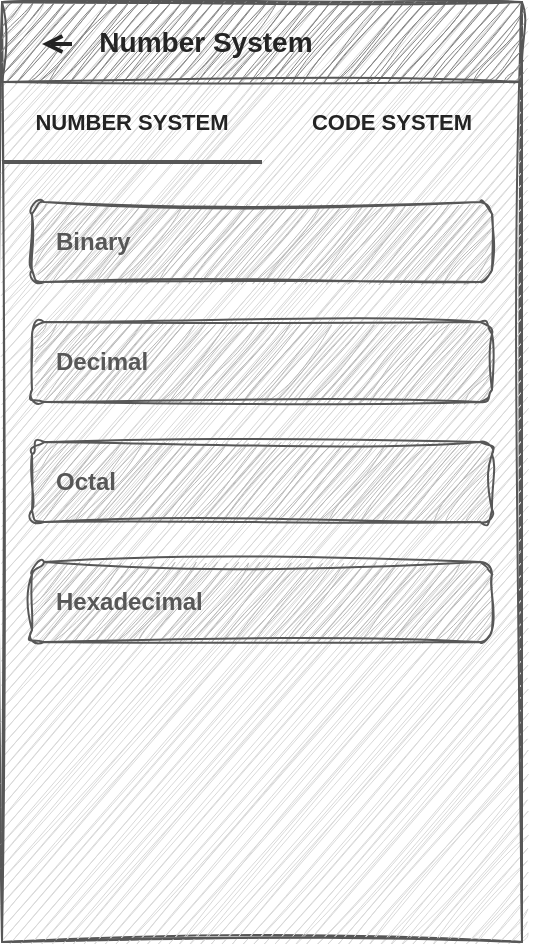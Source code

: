 <mxfile version="21.2.1" type="github" pages="2">
  <diagram name="Menu Sistem Bilangan" id="8Sdu3CaVHwmh0B_RyVHV">
    <mxGraphModel dx="696" dy="477" grid="1" gridSize="10" guides="1" tooltips="1" connect="1" arrows="1" fold="1" page="1" pageScale="1" pageWidth="850" pageHeight="1100" math="0" shadow="0">
      <root>
        <mxCell id="0" />
        <mxCell id="1" parent="0" />
        <mxCell id="fseP44p9Y4bNyg0MOE2b-1" value="" style="group" vertex="1" connectable="0" parent="1">
          <mxGeometry x="230" y="110" width="270" height="470" as="geometry" />
        </mxCell>
        <mxCell id="fseP44p9Y4bNyg0MOE2b-2" value="" style="group" vertex="1" connectable="0" parent="fseP44p9Y4bNyg0MOE2b-1">
          <mxGeometry width="270" height="470" as="geometry" />
        </mxCell>
        <mxCell id="fseP44p9Y4bNyg0MOE2b-3" value="" style="rounded=0;whiteSpace=wrap;html=1;sketch=1;curveFitting=1;jiggle=2;fillColor=default;strokeColor=#575757;" vertex="1" parent="fseP44p9Y4bNyg0MOE2b-2">
          <mxGeometry width="260" height="470" as="geometry" />
        </mxCell>
        <mxCell id="fseP44p9Y4bNyg0MOE2b-4" value="" style="rounded=0;whiteSpace=wrap;html=1;fillColor=#D9D9D9;strokeColor=#575757;sketch=1;curveFitting=1;jiggle=2;" vertex="1" parent="fseP44p9Y4bNyg0MOE2b-2">
          <mxGeometry width="260" height="470" as="geometry" />
        </mxCell>
        <mxCell id="fseP44p9Y4bNyg0MOE2b-5" value="&amp;nbsp; &amp;nbsp; &amp;nbsp; &amp;nbsp; &amp;nbsp; &amp;nbsp; Number System" style="text;strokeColor=#575757;align=left;fillColor=#878787;html=1;verticalAlign=middle;whiteSpace=wrap;rounded=0;fontStyle=1;fontSize=14;shadow=0;sketch=1;curveFitting=1;jiggle=2;fontFamily=Helvetica;fontColor=#242424;" vertex="1" parent="fseP44p9Y4bNyg0MOE2b-2">
          <mxGeometry width="260" height="40" as="geometry" />
        </mxCell>
        <mxCell id="qQuTkTbhz4GaVvSLLG15-2" value="" style="edgeStyle=none;orthogonalLoop=1;jettySize=auto;html=1;rounded=1;strokeWidth=2;endArrow=open;endFill=0;strokeColor=#242424;" edge="1" parent="fseP44p9Y4bNyg0MOE2b-2">
          <mxGeometry width="80" relative="1" as="geometry">
            <mxPoint x="35" y="21" as="sourcePoint" />
            <mxPoint x="20" y="21" as="targetPoint" />
            <Array as="points" />
          </mxGeometry>
        </mxCell>
        <mxCell id="qQuTkTbhz4GaVvSLLG15-3" value="NUMBER SYSTEM" style="text;strokeColor=none;align=center;fillColor=none;html=1;verticalAlign=middle;whiteSpace=wrap;rounded=0;fontStyle=1;fontSize=11;shadow=0;sketch=1;curveFitting=1;jiggle=2;fontFamily=Helvetica;fontColor=#242424;" vertex="1" parent="fseP44p9Y4bNyg0MOE2b-2">
          <mxGeometry y="40" width="130" height="40" as="geometry" />
        </mxCell>
        <mxCell id="qQuTkTbhz4GaVvSLLG15-4" value="CODE SYSTEM" style="text;strokeColor=none;align=center;fillColor=none;html=1;verticalAlign=middle;whiteSpace=wrap;rounded=0;fontStyle=1;fontSize=11;shadow=0;sketch=1;curveFitting=1;jiggle=2;fontFamily=Helvetica;fontColor=#242424;" vertex="1" parent="fseP44p9Y4bNyg0MOE2b-2">
          <mxGeometry x="130" y="40" width="130" height="40" as="geometry" />
        </mxCell>
        <mxCell id="qQuTkTbhz4GaVvSLLG15-5" value="" style="edgeStyle=none;orthogonalLoop=1;jettySize=auto;html=1;rounded=0;exitX=0;exitY=1;exitDx=0;exitDy=0;entryX=0;entryY=1;entryDx=0;entryDy=0;endArrow=none;endFill=0;strokeWidth=2;strokeColor=#575757;" edge="1" parent="fseP44p9Y4bNyg0MOE2b-2" source="qQuTkTbhz4GaVvSLLG15-3" target="qQuTkTbhz4GaVvSLLG15-4">
          <mxGeometry width="80" relative="1" as="geometry">
            <mxPoint x="30" y="80" as="sourcePoint" />
            <mxPoint x="110" y="80" as="targetPoint" />
            <Array as="points" />
          </mxGeometry>
        </mxCell>
        <mxCell id="qQuTkTbhz4GaVvSLLG15-6" value="&amp;nbsp; &amp;nbsp;Binary" style="text;strokeColor=#575757;align=left;fillColor=#BABABA;html=1;verticalAlign=middle;whiteSpace=wrap;rounded=1;fontStyle=1;fontSize=12;shadow=0;sketch=1;curveFitting=1;jiggle=2;fontFamily=Helvetica;fontColor=#575757;" vertex="1" parent="fseP44p9Y4bNyg0MOE2b-2">
          <mxGeometry x="15" y="100" width="230" height="40" as="geometry" />
        </mxCell>
        <mxCell id="qQuTkTbhz4GaVvSLLG15-7" value="&amp;nbsp; &amp;nbsp;Decimal" style="text;strokeColor=#575757;align=left;fillColor=#BABABA;html=1;verticalAlign=middle;whiteSpace=wrap;rounded=1;fontStyle=1;fontSize=12;shadow=0;sketch=1;curveFitting=1;jiggle=2;fontFamily=Helvetica;fontColor=#575757;" vertex="1" parent="fseP44p9Y4bNyg0MOE2b-2">
          <mxGeometry x="15" y="160" width="230" height="40" as="geometry" />
        </mxCell>
        <mxCell id="qQuTkTbhz4GaVvSLLG15-8" value="&amp;nbsp; &amp;nbsp;Octal" style="text;strokeColor=#575757;align=left;fillColor=#BABABA;html=1;verticalAlign=middle;whiteSpace=wrap;rounded=1;fontStyle=1;fontSize=12;shadow=0;sketch=1;curveFitting=1;jiggle=2;fontFamily=Helvetica;fontColor=#575757;" vertex="1" parent="fseP44p9Y4bNyg0MOE2b-2">
          <mxGeometry x="15" y="220" width="230" height="40" as="geometry" />
        </mxCell>
        <mxCell id="qQuTkTbhz4GaVvSLLG15-9" value="&amp;nbsp; &amp;nbsp;Hexadecimal" style="text;strokeColor=#575757;align=left;fillColor=#BABABA;html=1;verticalAlign=middle;whiteSpace=wrap;rounded=1;fontStyle=1;fontSize=12;shadow=0;sketch=1;curveFitting=1;jiggle=2;fontFamily=Helvetica;fontColor=#575757;" vertex="1" parent="fseP44p9Y4bNyg0MOE2b-2">
          <mxGeometry x="15" y="280" width="230" height="40" as="geometry" />
        </mxCell>
      </root>
    </mxGraphModel>
  </diagram>
  <diagram id="jozBAz7hakj1wvRm5_Y_" name="Menu Sistem Kode">
    <mxGraphModel dx="819" dy="561" grid="1" gridSize="10" guides="1" tooltips="1" connect="1" arrows="1" fold="1" page="1" pageScale="1" pageWidth="850" pageHeight="1100" math="0" shadow="0">
      <root>
        <mxCell id="0" />
        <mxCell id="1" parent="0" />
        <mxCell id="8F1-cOlWAN46VmjmfOwi-1" value="" style="group;fontColor=#575757;" vertex="1" connectable="0" parent="1">
          <mxGeometry x="230" y="110" width="270" height="470" as="geometry" />
        </mxCell>
        <mxCell id="8F1-cOlWAN46VmjmfOwi-2" value="" style="group" vertex="1" connectable="0" parent="8F1-cOlWAN46VmjmfOwi-1">
          <mxGeometry width="270" height="470" as="geometry" />
        </mxCell>
        <mxCell id="8F1-cOlWAN46VmjmfOwi-3" value="" style="rounded=0;whiteSpace=wrap;html=1;sketch=1;curveFitting=1;jiggle=2;fillColor=default;strokeColor=#575757;" vertex="1" parent="8F1-cOlWAN46VmjmfOwi-2">
          <mxGeometry width="260" height="470" as="geometry" />
        </mxCell>
        <mxCell id="8F1-cOlWAN46VmjmfOwi-4" value="" style="rounded=0;whiteSpace=wrap;html=1;fillColor=#D9D9D9;strokeColor=#575757;sketch=1;curveFitting=1;jiggle=2;" vertex="1" parent="8F1-cOlWAN46VmjmfOwi-2">
          <mxGeometry width="260" height="470" as="geometry" />
        </mxCell>
        <mxCell id="8F1-cOlWAN46VmjmfOwi-5" value="&amp;nbsp; &amp;nbsp; &amp;nbsp; &amp;nbsp; &amp;nbsp; &amp;nbsp; Number System" style="text;strokeColor=#575757;align=left;fillColor=#878787;html=1;verticalAlign=middle;whiteSpace=wrap;rounded=0;fontStyle=1;fontSize=14;shadow=0;sketch=1;curveFitting=1;jiggle=2;fontFamily=Helvetica;fontColor=#242424;" vertex="1" parent="8F1-cOlWAN46VmjmfOwi-2">
          <mxGeometry width="260" height="40" as="geometry" />
        </mxCell>
        <mxCell id="8F1-cOlWAN46VmjmfOwi-6" value="" style="edgeStyle=none;orthogonalLoop=1;jettySize=auto;html=1;rounded=1;strokeWidth=2;endArrow=open;endFill=0;strokeColor=#242424;" edge="1" parent="8F1-cOlWAN46VmjmfOwi-2">
          <mxGeometry width="80" relative="1" as="geometry">
            <mxPoint x="35" y="21" as="sourcePoint" />
            <mxPoint x="20" y="21" as="targetPoint" />
            <Array as="points" />
          </mxGeometry>
        </mxCell>
        <mxCell id="8F1-cOlWAN46VmjmfOwi-7" value="NUMBER SYSTEM" style="text;strokeColor=none;align=center;fillColor=none;html=1;verticalAlign=middle;whiteSpace=wrap;rounded=0;fontStyle=1;fontSize=11;shadow=0;sketch=1;curveFitting=1;jiggle=2;fontFamily=Helvetica;fontColor=#242424;" vertex="1" parent="8F1-cOlWAN46VmjmfOwi-2">
          <mxGeometry y="40" width="130" height="40" as="geometry" />
        </mxCell>
        <mxCell id="8F1-cOlWAN46VmjmfOwi-8" value="CODE SYSTEM" style="text;strokeColor=none;align=center;fillColor=none;html=1;verticalAlign=middle;whiteSpace=wrap;rounded=0;fontStyle=1;fontSize=11;shadow=0;sketch=1;curveFitting=1;jiggle=2;fontFamily=Helvetica;fontColor=#242424;" vertex="1" parent="8F1-cOlWAN46VmjmfOwi-2">
          <mxGeometry x="130" y="40" width="130" height="40" as="geometry" />
        </mxCell>
        <mxCell id="8F1-cOlWAN46VmjmfOwi-9" value="" style="edgeStyle=none;orthogonalLoop=1;jettySize=auto;html=1;rounded=0;exitX=0;exitY=1;exitDx=0;exitDy=0;entryX=1;entryY=1;entryDx=0;entryDy=0;endArrow=none;endFill=0;strokeWidth=2;strokeColor=#575757;" edge="1" parent="8F1-cOlWAN46VmjmfOwi-2" source="8F1-cOlWAN46VmjmfOwi-8" target="8F1-cOlWAN46VmjmfOwi-8">
          <mxGeometry width="80" relative="1" as="geometry">
            <mxPoint x="30" y="80" as="sourcePoint" />
            <mxPoint x="110" y="80" as="targetPoint" />
            <Array as="points" />
          </mxGeometry>
        </mxCell>
        <mxCell id="8F1-cOlWAN46VmjmfOwi-10" value="&lt;font color=&quot;#575757&quot;&gt;&amp;nbsp; &amp;nbsp;Binary&lt;/font&gt;" style="text;strokeColor=#575757;align=left;fillColor=#BABABA;html=1;verticalAlign=middle;whiteSpace=wrap;rounded=1;fontStyle=1;fontSize=12;shadow=0;sketch=1;curveFitting=1;jiggle=2;fontFamily=Helvetica;fontColor=#242424;" vertex="1" parent="8F1-cOlWAN46VmjmfOwi-2">
          <mxGeometry x="15" y="270" width="230" height="40" as="geometry" />
        </mxCell>
        <mxCell id="8F1-cOlWAN46VmjmfOwi-11" value="&lt;font color=&quot;#575757&quot;&gt;&amp;nbsp; &amp;nbsp;Binary-Coded Decimal&lt;/font&gt;" style="text;strokeColor=#575757;align=left;fillColor=#BABABA;html=1;verticalAlign=middle;whiteSpace=wrap;rounded=1;fontStyle=1;fontSize=12;shadow=0;sketch=1;curveFitting=1;jiggle=2;fontFamily=Helvetica;fontColor=#242424;" vertex="1" parent="8F1-cOlWAN46VmjmfOwi-2">
          <mxGeometry x="15" y="330" width="230" height="40" as="geometry" />
        </mxCell>
        <mxCell id="he-PILS3HA5sJZv8J0O1-11" value="Modes" style="text;strokeColor=none;align=left;fillColor=none;html=1;verticalAlign=bottom;whiteSpace=wrap;rounded=0;fontSize=10;fontStyle=1;fontFamily=Ubuntu;fontSource=https%3A%2F%2Ffonts.googleapis.com%2Fcss%3Ffamily%3DUbuntu;fontColor=#575757;" vertex="1" parent="8F1-cOlWAN46VmjmfOwi-2">
          <mxGeometry x="15" y="97" width="50" height="20" as="geometry" />
        </mxCell>
        <mxCell id="l8TkBAplSBfp7XCS3CUw-1" value="" style="group" vertex="1" connectable="0" parent="8F1-cOlWAN46VmjmfOwi-2">
          <mxGeometry x="15" y="120" width="230" height="130" as="geometry" />
        </mxCell>
        <mxCell id="he-PILS3HA5sJZv8J0O1-10" value="" style="group" vertex="1" connectable="0" parent="l8TkBAplSBfp7XCS3CUw-1">
          <mxGeometry width="230" height="40" as="geometry" />
        </mxCell>
        <mxCell id="he-PILS3HA5sJZv8J0O1-2" value="&lt;font color=&quot;#575757&quot;&gt;&amp;nbsp; &amp;nbsp;Binary&amp;nbsp;⇄ Binary-Coded Decimal&lt;/font&gt;" style="text;strokeColor=#575757;align=left;fillColor=#F0F0F0;html=1;verticalAlign=middle;whiteSpace=wrap;rounded=0;fontStyle=1;fontSize=10;shadow=0;sketch=1;curveFitting=1;jiggle=2;fontFamily=Helvetica;fontColor=#242424;" vertex="1" parent="he-PILS3HA5sJZv8J0O1-10">
          <mxGeometry x="40" width="190" height="40" as="geometry" />
        </mxCell>
        <mxCell id="he-PILS3HA5sJZv8J0O1-6" value="" style="group" vertex="1" connectable="0" parent="he-PILS3HA5sJZv8J0O1-10">
          <mxGeometry width="40" height="40" as="geometry" />
        </mxCell>
        <mxCell id="he-PILS3HA5sJZv8J0O1-3" value="" style="text;strokeColor=#575757;align=left;fillColor=#F0F0F0;html=1;verticalAlign=middle;whiteSpace=wrap;rounded=0;fontStyle=1;fontSize=12;shadow=0;sketch=1;curveFitting=1;jiggle=2;fontFamily=Helvetica;fontColor=#242424;" vertex="1" parent="he-PILS3HA5sJZv8J0O1-6">
          <mxGeometry width="40" height="40" as="geometry" />
        </mxCell>
        <mxCell id="he-PILS3HA5sJZv8J0O1-4" value="" style="edgeStyle=none;orthogonalLoop=1;jettySize=auto;html=1;rounded=0;exitX=0;exitY=0;exitDx=0;exitDy=0;entryX=1;entryY=1;entryDx=0;entryDy=0;strokeColor=#575757;endArrow=none;endFill=0;" edge="1" parent="he-PILS3HA5sJZv8J0O1-6" source="he-PILS3HA5sJZv8J0O1-3" target="he-PILS3HA5sJZv8J0O1-3">
          <mxGeometry width="80" relative="1" as="geometry">
            <mxPoint x="102.222" y="40" as="sourcePoint" />
            <mxPoint x="173.333" y="40" as="targetPoint" />
            <Array as="points" />
          </mxGeometry>
        </mxCell>
        <mxCell id="he-PILS3HA5sJZv8J0O1-5" value="" style="edgeStyle=none;orthogonalLoop=1;jettySize=auto;html=1;rounded=0;exitX=0;exitY=1;exitDx=0;exitDy=0;entryX=1;entryY=0;entryDx=0;entryDy=0;strokeColor=#575757;endArrow=none;endFill=0;" edge="1" parent="he-PILS3HA5sJZv8J0O1-6" source="he-PILS3HA5sJZv8J0O1-3" target="he-PILS3HA5sJZv8J0O1-3">
          <mxGeometry width="80" relative="1" as="geometry">
            <mxPoint x="8.889" y="10" as="sourcePoint" />
            <mxPoint x="48.889" y="50" as="targetPoint" />
            <Array as="points" />
          </mxGeometry>
        </mxCell>
        <mxCell id="he-PILS3HA5sJZv8J0O1-7" value="" style="edgeStyle=none;orthogonalLoop=1;jettySize=auto;html=1;rounded=0;endArrow=block;endFill=1;strokeColor=#575757;sketch=1;curveFitting=1;jiggle=2;" edge="1" parent="he-PILS3HA5sJZv8J0O1-10">
          <mxGeometry width="80" relative="1" as="geometry">
            <mxPoint x="216" y="18" as="sourcePoint" />
            <mxPoint x="216" y="15" as="targetPoint" />
            <Array as="points" />
          </mxGeometry>
        </mxCell>
        <mxCell id="he-PILS3HA5sJZv8J0O1-13" value="&lt;p style=&quot;line-height: 270%;&quot;&gt;&lt;font color=&quot;#575757&quot;&gt;&amp;nbsp; &amp;nbsp;Binary&amp;nbsp;⇄ Binary Coded-Decimal&lt;br&gt;&amp;nbsp; &amp;nbsp;Binary&amp;nbsp;⇄ Excess-3&lt;br&gt;&amp;nbsp; &amp;nbsp;Binary&amp;nbsp;⇄ Gray Code&lt;br&gt;&lt;/font&gt;&lt;/p&gt;" style="text;strokeColor=#575757;align=left;fillColor=#f5f5f5;html=1;verticalAlign=middle;whiteSpace=wrap;rounded=1;fontStyle=1;fontSize=10;shadow=0;sketch=1;curveFitting=1;jiggle=2;fontFamily=Helvetica;fontColor=#333333;glass=0;" vertex="1" parent="l8TkBAplSBfp7XCS3CUw-1">
          <mxGeometry y="40" width="230" height="90" as="geometry" />
        </mxCell>
      </root>
    </mxGraphModel>
  </diagram>
</mxfile>
